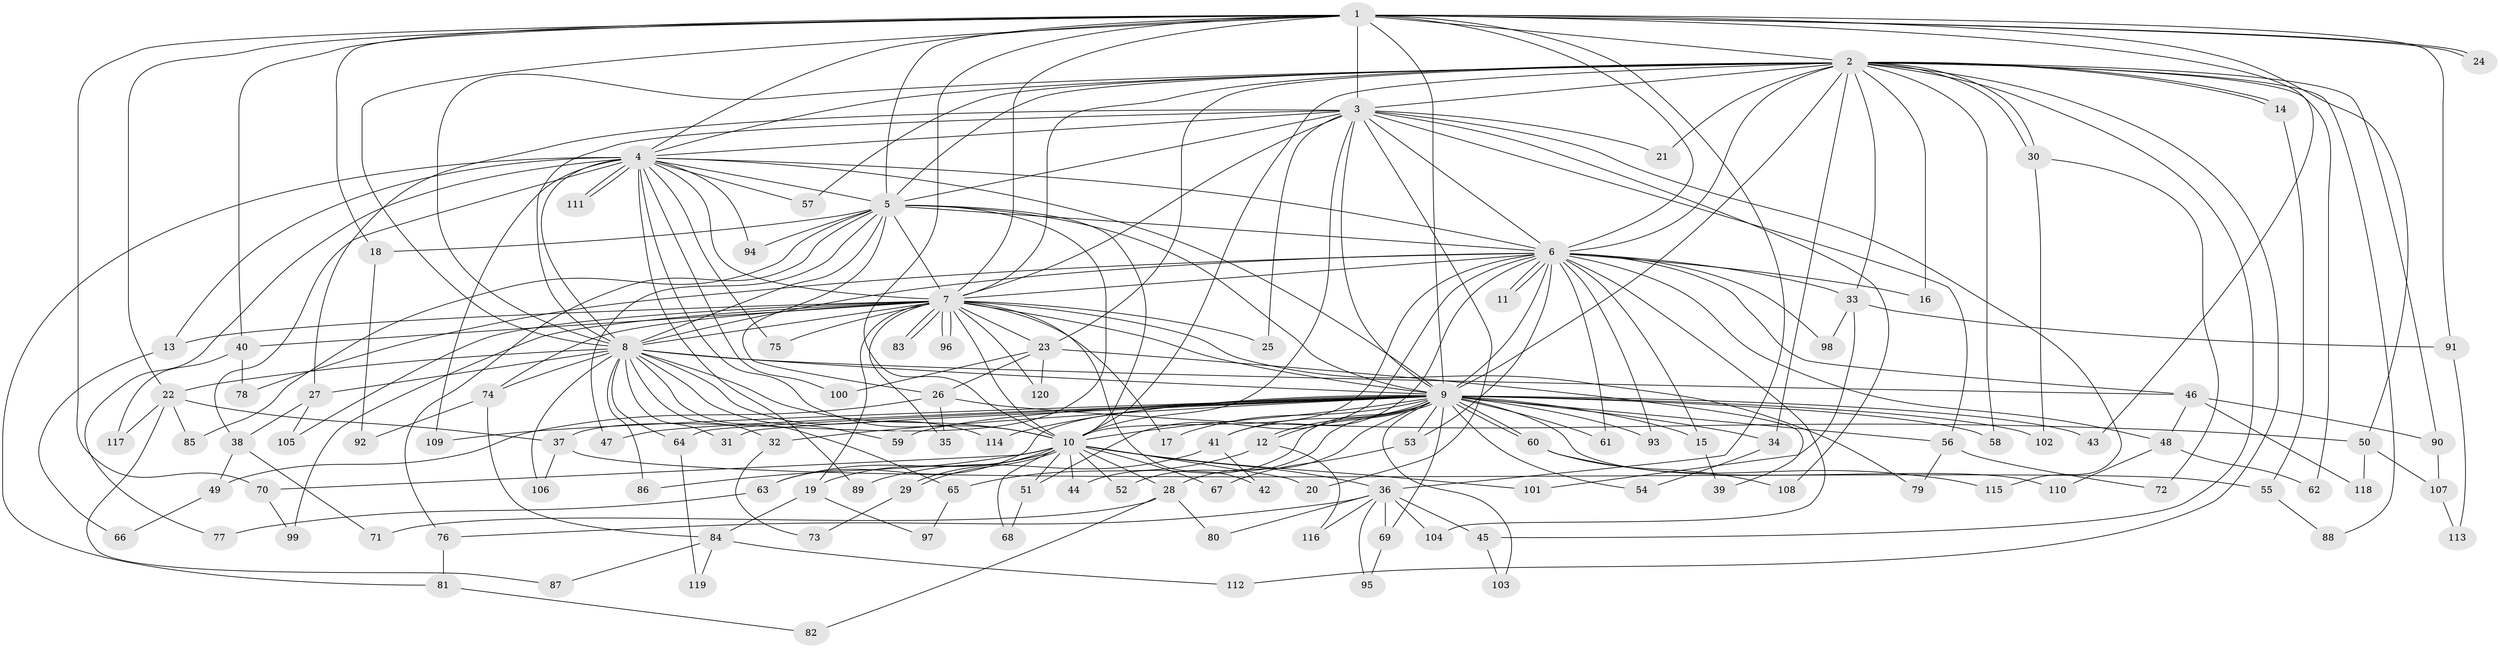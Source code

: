 // Generated by graph-tools (version 1.1) at 2025/01/03/09/25 03:01:29]
// undirected, 120 vertices, 265 edges
graph export_dot {
graph [start="1"]
  node [color=gray90,style=filled];
  1;
  2;
  3;
  4;
  5;
  6;
  7;
  8;
  9;
  10;
  11;
  12;
  13;
  14;
  15;
  16;
  17;
  18;
  19;
  20;
  21;
  22;
  23;
  24;
  25;
  26;
  27;
  28;
  29;
  30;
  31;
  32;
  33;
  34;
  35;
  36;
  37;
  38;
  39;
  40;
  41;
  42;
  43;
  44;
  45;
  46;
  47;
  48;
  49;
  50;
  51;
  52;
  53;
  54;
  55;
  56;
  57;
  58;
  59;
  60;
  61;
  62;
  63;
  64;
  65;
  66;
  67;
  68;
  69;
  70;
  71;
  72;
  73;
  74;
  75;
  76;
  77;
  78;
  79;
  80;
  81;
  82;
  83;
  84;
  85;
  86;
  87;
  88;
  89;
  90;
  91;
  92;
  93;
  94;
  95;
  96;
  97;
  98;
  99;
  100;
  101;
  102;
  103;
  104;
  105;
  106;
  107;
  108;
  109;
  110;
  111;
  112;
  113;
  114;
  115;
  116;
  117;
  118;
  119;
  120;
  1 -- 2;
  1 -- 3;
  1 -- 4;
  1 -- 5;
  1 -- 6;
  1 -- 7;
  1 -- 8;
  1 -- 9;
  1 -- 10;
  1 -- 18;
  1 -- 22;
  1 -- 24;
  1 -- 24;
  1 -- 36;
  1 -- 40;
  1 -- 43;
  1 -- 50;
  1 -- 70;
  1 -- 91;
  2 -- 3;
  2 -- 4;
  2 -- 5;
  2 -- 6;
  2 -- 7;
  2 -- 8;
  2 -- 9;
  2 -- 10;
  2 -- 14;
  2 -- 14;
  2 -- 16;
  2 -- 21;
  2 -- 23;
  2 -- 30;
  2 -- 30;
  2 -- 33;
  2 -- 34;
  2 -- 45;
  2 -- 57;
  2 -- 58;
  2 -- 62;
  2 -- 88;
  2 -- 90;
  2 -- 112;
  3 -- 4;
  3 -- 5;
  3 -- 6;
  3 -- 7;
  3 -- 8;
  3 -- 9;
  3 -- 10;
  3 -- 20;
  3 -- 21;
  3 -- 25;
  3 -- 27;
  3 -- 56;
  3 -- 108;
  3 -- 115;
  4 -- 5;
  4 -- 6;
  4 -- 7;
  4 -- 8;
  4 -- 9;
  4 -- 10;
  4 -- 13;
  4 -- 38;
  4 -- 57;
  4 -- 75;
  4 -- 77;
  4 -- 81;
  4 -- 89;
  4 -- 94;
  4 -- 100;
  4 -- 109;
  4 -- 111;
  4 -- 111;
  5 -- 6;
  5 -- 7;
  5 -- 8;
  5 -- 9;
  5 -- 10;
  5 -- 18;
  5 -- 26;
  5 -- 37;
  5 -- 47;
  5 -- 76;
  5 -- 85;
  5 -- 94;
  6 -- 7;
  6 -- 8;
  6 -- 9;
  6 -- 10;
  6 -- 11;
  6 -- 11;
  6 -- 15;
  6 -- 16;
  6 -- 33;
  6 -- 41;
  6 -- 46;
  6 -- 48;
  6 -- 51;
  6 -- 53;
  6 -- 61;
  6 -- 78;
  6 -- 93;
  6 -- 98;
  6 -- 104;
  7 -- 8;
  7 -- 9;
  7 -- 10;
  7 -- 13;
  7 -- 17;
  7 -- 19;
  7 -- 23;
  7 -- 25;
  7 -- 35;
  7 -- 40;
  7 -- 42;
  7 -- 74;
  7 -- 75;
  7 -- 79;
  7 -- 83;
  7 -- 83;
  7 -- 96;
  7 -- 96;
  7 -- 99;
  7 -- 105;
  7 -- 120;
  8 -- 9;
  8 -- 10;
  8 -- 22;
  8 -- 27;
  8 -- 31;
  8 -- 32;
  8 -- 46;
  8 -- 59;
  8 -- 64;
  8 -- 65;
  8 -- 74;
  8 -- 86;
  8 -- 106;
  8 -- 114;
  9 -- 10;
  9 -- 12;
  9 -- 12;
  9 -- 15;
  9 -- 17;
  9 -- 28;
  9 -- 31;
  9 -- 32;
  9 -- 34;
  9 -- 41;
  9 -- 43;
  9 -- 44;
  9 -- 47;
  9 -- 52;
  9 -- 53;
  9 -- 54;
  9 -- 56;
  9 -- 58;
  9 -- 59;
  9 -- 60;
  9 -- 60;
  9 -- 61;
  9 -- 63;
  9 -- 64;
  9 -- 69;
  9 -- 93;
  9 -- 102;
  9 -- 103;
  9 -- 109;
  9 -- 110;
  9 -- 114;
  10 -- 19;
  10 -- 20;
  10 -- 28;
  10 -- 29;
  10 -- 29;
  10 -- 36;
  10 -- 44;
  10 -- 51;
  10 -- 52;
  10 -- 63;
  10 -- 67;
  10 -- 68;
  10 -- 70;
  10 -- 86;
  10 -- 101;
  12 -- 65;
  12 -- 116;
  13 -- 66;
  14 -- 55;
  15 -- 39;
  18 -- 92;
  19 -- 84;
  19 -- 97;
  22 -- 37;
  22 -- 85;
  22 -- 87;
  22 -- 117;
  23 -- 26;
  23 -- 39;
  23 -- 100;
  23 -- 120;
  26 -- 35;
  26 -- 49;
  26 -- 50;
  27 -- 38;
  27 -- 105;
  28 -- 71;
  28 -- 80;
  28 -- 82;
  29 -- 73;
  30 -- 72;
  30 -- 102;
  32 -- 73;
  33 -- 91;
  33 -- 98;
  33 -- 101;
  34 -- 54;
  36 -- 45;
  36 -- 69;
  36 -- 76;
  36 -- 80;
  36 -- 95;
  36 -- 104;
  36 -- 116;
  37 -- 55;
  37 -- 106;
  38 -- 49;
  38 -- 71;
  40 -- 78;
  40 -- 117;
  41 -- 42;
  41 -- 89;
  45 -- 103;
  46 -- 48;
  46 -- 90;
  46 -- 118;
  48 -- 62;
  48 -- 110;
  49 -- 66;
  50 -- 107;
  50 -- 118;
  51 -- 68;
  53 -- 67;
  55 -- 88;
  56 -- 72;
  56 -- 79;
  60 -- 108;
  60 -- 115;
  63 -- 77;
  64 -- 119;
  65 -- 97;
  69 -- 95;
  70 -- 99;
  74 -- 84;
  74 -- 92;
  76 -- 81;
  81 -- 82;
  84 -- 87;
  84 -- 112;
  84 -- 119;
  90 -- 107;
  91 -- 113;
  107 -- 113;
}
